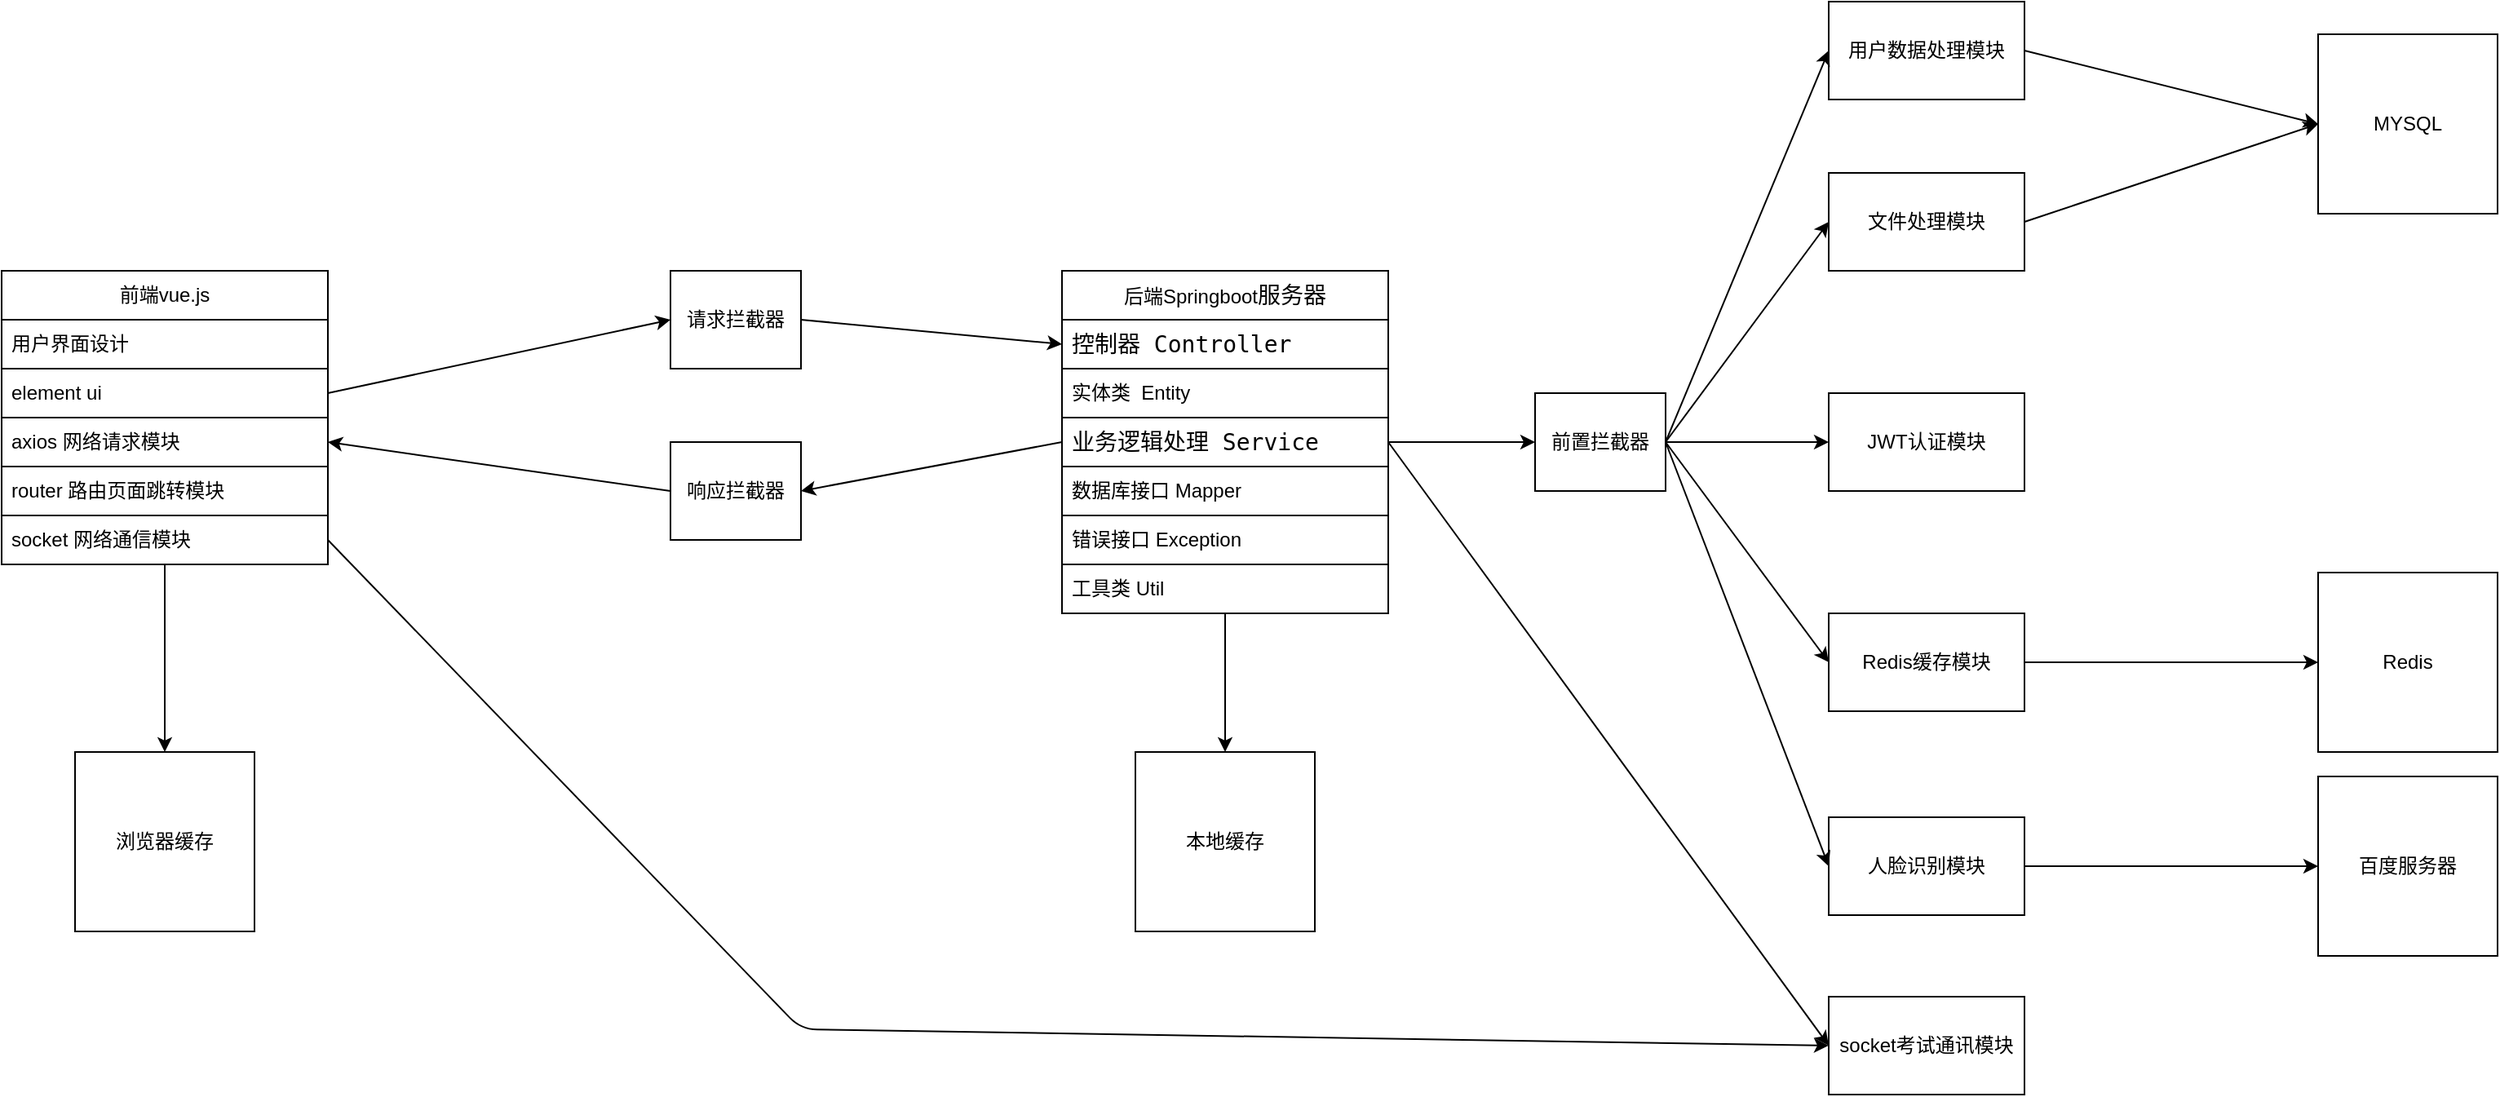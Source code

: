 <mxfile scale="1" border="50">
    <diagram id="Z99NbSe4vz-zhZNeXDHL" name="第 1 页">
        <mxGraphModel dx="2499" dy="798" grid="0" gridSize="50" guides="0" tooltips="1" connect="1" arrows="1" fold="1" page="1" pageScale="1" pageWidth="1169" pageHeight="827" background="#FFFFFF" math="0" shadow="0">
            <root>
                <mxCell id="0"/>
                <mxCell id="1" parent="0"/>
                <mxCell id="67" value="" style="edgeStyle=none;html=1;fontColor=#000000;labelBorderColor=none;labelBackgroundColor=#FFFFFF;fillColor=none;strokeColor=#000000;" edge="1" parent="1" source="2" target="48">
                    <mxGeometry relative="1" as="geometry"/>
                </mxCell>
                <mxCell id="2" value="前端vue.js" style="swimlane;fontStyle=0;childLayout=stackLayout;horizontal=1;startSize=30;horizontalStack=0;resizeParent=1;resizeParentMax=0;resizeLast=0;collapsible=1;marginBottom=0;whiteSpace=wrap;html=1;labelBorderColor=none;labelBackgroundColor=#FFFFFF;fillColor=none;strokeColor=#000000;fontColor=#000000;" vertex="1" parent="1">
                    <mxGeometry x="-490" y="175" width="200" height="180" as="geometry"/>
                </mxCell>
                <mxCell id="3" value="用户界面设计" style="text;align=left;verticalAlign=middle;spacingLeft=4;spacingRight=4;overflow=hidden;points=[[0,0.5],[1,0.5]];portConstraint=eastwest;rotatable=0;whiteSpace=wrap;html=1;labelBorderColor=none;labelBackgroundColor=#FFFFFF;fillColor=none;strokeColor=#000000;fontColor=#000000;" vertex="1" parent="2">
                    <mxGeometry y="30" width="200" height="30" as="geometry"/>
                </mxCell>
                <mxCell id="4" value="element ui" style="text;align=left;verticalAlign=middle;spacingLeft=4;spacingRight=4;overflow=hidden;points=[[0,0.5],[1,0.5]];portConstraint=eastwest;rotatable=0;whiteSpace=wrap;html=1;labelBorderColor=none;labelBackgroundColor=#FFFFFF;fillColor=none;strokeColor=#000000;fontColor=#000000;" vertex="1" parent="2">
                    <mxGeometry y="60" width="200" height="30" as="geometry"/>
                </mxCell>
                <mxCell id="5" value="axios 网络请求模块" style="text;align=left;verticalAlign=middle;spacingLeft=4;spacingRight=4;overflow=hidden;points=[[0,0.5],[1,0.5]];portConstraint=eastwest;rotatable=0;whiteSpace=wrap;html=1;labelBorderColor=none;labelBackgroundColor=#FFFFFF;fillColor=none;strokeColor=#000000;fontColor=#000000;" vertex="1" parent="2">
                    <mxGeometry y="90" width="200" height="30" as="geometry"/>
                </mxCell>
                <mxCell id="8" value="router 路由页面跳转模块" style="text;align=left;verticalAlign=middle;spacingLeft=4;spacingRight=4;overflow=hidden;points=[[0,0.5],[1,0.5]];portConstraint=eastwest;rotatable=0;whiteSpace=wrap;html=1;labelBorderColor=none;labelBackgroundColor=#FFFFFF;fillColor=none;strokeColor=#000000;fontColor=#000000;" vertex="1" parent="2">
                    <mxGeometry y="120" width="200" height="30" as="geometry"/>
                </mxCell>
                <mxCell id="7" value="socket 网络通信模块" style="text;align=left;verticalAlign=middle;spacingLeft=4;spacingRight=4;overflow=hidden;points=[[0,0.5],[1,0.5]];portConstraint=eastwest;rotatable=0;whiteSpace=wrap;html=1;labelBorderColor=none;labelBackgroundColor=#FFFFFF;fillColor=none;strokeColor=#000000;fontColor=#000000;" vertex="1" parent="2">
                    <mxGeometry y="150" width="200" height="30" as="geometry"/>
                </mxCell>
                <mxCell id="53" value="" style="edgeStyle=none;html=1;fontColor=#000000;labelBorderColor=none;labelBackgroundColor=#FFFFFF;fillColor=none;strokeColor=#000000;" edge="1" parent="1" source="9" target="52">
                    <mxGeometry relative="1" as="geometry"/>
                </mxCell>
                <mxCell id="9" value="后端Springboot&lt;span style=&quot;font-family: &amp;quot;Söhne Mono&amp;quot;, Monaco, &amp;quot;Andale Mono&amp;quot;, &amp;quot;Ubuntu Mono&amp;quot;, monospace; font-size: 14px; text-align: left;&quot;&gt;服务器&lt;/span&gt;" style="swimlane;fontStyle=0;childLayout=stackLayout;horizontal=1;startSize=30;horizontalStack=0;resizeParent=1;resizeParentMax=0;resizeLast=0;collapsible=1;marginBottom=0;whiteSpace=wrap;html=1;labelBorderColor=none;labelBackgroundColor=#FFFFFF;fillColor=none;strokeColor=#000000;fontColor=#000000;" vertex="1" parent="1">
                    <mxGeometry x="160" y="175" width="200" height="210" as="geometry"/>
                </mxCell>
                <mxCell id="10" value="&lt;span style=&quot;font-family: &amp;quot;Söhne Mono&amp;quot;, Monaco, &amp;quot;Andale Mono&amp;quot;, &amp;quot;Ubuntu Mono&amp;quot;, monospace; font-size: 14px;&quot;&gt;控制器 Controller&lt;/span&gt;" style="text;align=left;verticalAlign=middle;spacingLeft=4;spacingRight=4;overflow=hidden;points=[[0,0.5],[1,0.5]];portConstraint=eastwest;rotatable=0;whiteSpace=wrap;html=1;labelBorderColor=none;labelBackgroundColor=#FFFFFF;fillColor=none;strokeColor=#000000;fontColor=#000000;" vertex="1" parent="9">
                    <mxGeometry y="30" width="200" height="30" as="geometry"/>
                </mxCell>
                <mxCell id="17" value="实体类&amp;nbsp; Entity" style="text;align=left;verticalAlign=middle;spacingLeft=4;spacingRight=4;overflow=hidden;points=[[0,0.5],[1,0.5]];portConstraint=eastwest;rotatable=0;whiteSpace=wrap;html=1;labelBorderColor=none;labelBackgroundColor=#FFFFFF;fillColor=none;strokeColor=#000000;fontColor=#000000;" vertex="1" parent="9">
                    <mxGeometry y="60" width="200" height="30" as="geometry"/>
                </mxCell>
                <mxCell id="11" value="&lt;span style=&quot;font-family: &amp;quot;Söhne Mono&amp;quot;, Monaco, &amp;quot;Andale Mono&amp;quot;, &amp;quot;Ubuntu Mono&amp;quot;, monospace; font-size: 14px;&quot;&gt;业务逻辑处理 Service&lt;/span&gt;" style="text;align=left;verticalAlign=middle;spacingLeft=4;spacingRight=4;overflow=hidden;points=[[0,0.5],[1,0.5]];portConstraint=eastwest;rotatable=0;whiteSpace=wrap;html=1;labelBorderColor=none;labelBackgroundColor=#FFFFFF;fillColor=none;strokeColor=#000000;fontColor=#000000;" vertex="1" parent="9">
                    <mxGeometry y="90" width="200" height="30" as="geometry"/>
                </mxCell>
                <mxCell id="12" value="数据库接口 Mapper" style="text;align=left;verticalAlign=middle;spacingLeft=4;spacingRight=4;overflow=hidden;points=[[0,0.5],[1,0.5]];portConstraint=eastwest;rotatable=0;whiteSpace=wrap;html=1;labelBorderColor=none;labelBackgroundColor=#FFFFFF;fillColor=none;strokeColor=#000000;fontColor=#000000;" vertex="1" parent="9">
                    <mxGeometry y="120" width="200" height="30" as="geometry"/>
                </mxCell>
                <mxCell id="13" value="错误接口 Exception" style="text;align=left;verticalAlign=middle;spacingLeft=4;spacingRight=4;overflow=hidden;points=[[0,0.5],[1,0.5]];portConstraint=eastwest;rotatable=0;whiteSpace=wrap;html=1;labelBorderColor=none;labelBackgroundColor=#FFFFFF;fillColor=none;strokeColor=#000000;fontColor=#000000;" vertex="1" parent="9">
                    <mxGeometry y="150" width="200" height="30" as="geometry"/>
                </mxCell>
                <mxCell id="14" value="工具类 Util" style="text;align=left;verticalAlign=middle;spacingLeft=4;spacingRight=4;overflow=hidden;points=[[0,0.5],[1,0.5]];portConstraint=eastwest;rotatable=0;whiteSpace=wrap;html=1;labelBorderColor=none;labelBackgroundColor=#FFFFFF;fillColor=none;strokeColor=#000000;fontColor=#000000;" vertex="1" parent="9">
                    <mxGeometry y="180" width="200" height="30" as="geometry"/>
                </mxCell>
                <mxCell id="25" value="JWT认证模块" style="rounded=0;whiteSpace=wrap;html=1;flipV=1;labelBorderColor=none;labelBackgroundColor=#FFFFFF;fillColor=none;strokeColor=#000000;fontColor=#000000;" vertex="1" parent="1">
                    <mxGeometry x="630" y="250" width="120" height="60" as="geometry"/>
                </mxCell>
                <mxCell id="38" style="edgeStyle=none;html=1;exitX=1;exitY=0.5;exitDx=0;exitDy=0;entryX=0;entryY=0.5;entryDx=0;entryDy=0;fontColor=#000000;labelBorderColor=none;labelBackgroundColor=#FFFFFF;fillColor=none;strokeColor=#000000;" edge="1" parent="1" source="26" target="35">
                    <mxGeometry relative="1" as="geometry"/>
                </mxCell>
                <mxCell id="26" value="用户数据处理模块" style="rounded=0;whiteSpace=wrap;html=1;flipV=1;labelBorderColor=none;labelBackgroundColor=#FFFFFF;fillColor=none;strokeColor=#000000;fontColor=#000000;" vertex="1" parent="1">
                    <mxGeometry x="630" y="10" width="120" height="60" as="geometry"/>
                </mxCell>
                <mxCell id="51" style="edgeStyle=none;html=1;exitX=1;exitY=0.5;exitDx=0;exitDy=0;entryX=0;entryY=0.5;entryDx=0;entryDy=0;fontColor=#000000;labelBorderColor=none;labelBackgroundColor=#FFFFFF;fillColor=none;strokeColor=#000000;" edge="1" parent="1" source="27" target="50">
                    <mxGeometry relative="1" as="geometry"/>
                </mxCell>
                <mxCell id="27" value="人脸识别模块" style="rounded=0;whiteSpace=wrap;html=1;flipV=1;labelBorderColor=none;labelBackgroundColor=#FFFFFF;fillColor=none;strokeColor=#000000;fontColor=#000000;" vertex="1" parent="1">
                    <mxGeometry x="630" y="510" width="120" height="60" as="geometry"/>
                </mxCell>
                <mxCell id="40" style="edgeStyle=none;html=1;exitX=1;exitY=0.5;exitDx=0;exitDy=0;entryX=0;entryY=0.5;entryDx=0;entryDy=0;fontColor=#000000;labelBorderColor=none;labelBackgroundColor=#FFFFFF;fillColor=none;strokeColor=#000000;" edge="1" parent="1" source="28" target="35">
                    <mxGeometry relative="1" as="geometry"/>
                </mxCell>
                <mxCell id="28" value="文件处理模块" style="rounded=0;whiteSpace=wrap;html=1;flipV=1;labelBorderColor=none;labelBackgroundColor=#FFFFFF;fillColor=none;strokeColor=#000000;fontColor=#000000;" vertex="1" parent="1">
                    <mxGeometry x="630" y="115" width="120" height="60" as="geometry"/>
                </mxCell>
                <mxCell id="37" style="edgeStyle=none;html=1;exitX=1;exitY=0.5;exitDx=0;exitDy=0;entryX=0;entryY=0.5;entryDx=0;entryDy=0;fontColor=#000000;labelBorderColor=none;labelBackgroundColor=#FFFFFF;fillColor=none;strokeColor=#000000;" edge="1" parent="1" source="31" target="36">
                    <mxGeometry relative="1" as="geometry"/>
                </mxCell>
                <mxCell id="31" value="Redis缓存模块" style="rounded=0;whiteSpace=wrap;html=1;flipV=1;labelBorderColor=none;labelBackgroundColor=#FFFFFF;fillColor=none;strokeColor=#000000;fontColor=#000000;" vertex="1" parent="1">
                    <mxGeometry x="630" y="385" width="120" height="60" as="geometry"/>
                </mxCell>
                <mxCell id="62" value="" style="edgeStyle=none;html=1;fontColor=#000000;labelBorderColor=none;labelBackgroundColor=#FFFFFF;fillColor=none;strokeColor=#000000;" edge="1" parent="1" source="32" target="25">
                    <mxGeometry relative="1" as="geometry"/>
                </mxCell>
                <mxCell id="71" style="edgeStyle=none;html=1;exitX=1;exitY=0.5;exitDx=0;exitDy=0;entryX=0;entryY=0.5;entryDx=0;entryDy=0;fontColor=#000000;labelBorderColor=none;labelBackgroundColor=#FFFFFF;fillColor=none;strokeColor=#000000;" edge="1" parent="1" source="32" target="26">
                    <mxGeometry relative="1" as="geometry"/>
                </mxCell>
                <mxCell id="72" style="edgeStyle=none;html=1;exitX=1;exitY=0.5;exitDx=0;exitDy=0;entryX=0;entryY=0.5;entryDx=0;entryDy=0;fontColor=#000000;labelBorderColor=none;labelBackgroundColor=#FFFFFF;fillColor=none;strokeColor=#000000;" edge="1" parent="1" source="32" target="28">
                    <mxGeometry relative="1" as="geometry"/>
                </mxCell>
                <mxCell id="73" style="edgeStyle=none;html=1;exitX=1;exitY=0.5;exitDx=0;exitDy=0;entryX=0;entryY=0.5;entryDx=0;entryDy=0;fontColor=#000000;labelBorderColor=none;labelBackgroundColor=#FFFFFF;fillColor=none;strokeColor=#000000;" edge="1" parent="1" source="32" target="31">
                    <mxGeometry relative="1" as="geometry"/>
                </mxCell>
                <mxCell id="74" style="edgeStyle=none;html=1;exitX=1;exitY=0.5;exitDx=0;exitDy=0;entryX=0;entryY=0.5;entryDx=0;entryDy=0;fontColor=#000000;labelBorderColor=none;labelBackgroundColor=#FFFFFF;fillColor=none;strokeColor=#000000;" edge="1" parent="1" source="32" target="27">
                    <mxGeometry relative="1" as="geometry"/>
                </mxCell>
                <mxCell id="32" value="前置拦截器" style="rounded=0;whiteSpace=wrap;html=1;labelBorderColor=none;labelBackgroundColor=#FFFFFF;fillColor=none;strokeColor=#000000;fontColor=#000000;" vertex="1" parent="1">
                    <mxGeometry x="450" y="250" width="80" height="60" as="geometry"/>
                </mxCell>
                <mxCell id="35" value="MYSQL" style="whiteSpace=wrap;html=1;aspect=fixed;labelBorderColor=none;labelBackgroundColor=#FFFFFF;fillColor=none;strokeColor=#000000;fontColor=#000000;" vertex="1" parent="1">
                    <mxGeometry x="930" y="30" width="110" height="110" as="geometry"/>
                </mxCell>
                <mxCell id="36" value="Redis" style="whiteSpace=wrap;html=1;aspect=fixed;labelBorderColor=none;labelBackgroundColor=#FFFFFF;fillColor=none;strokeColor=#000000;fontColor=#000000;" vertex="1" parent="1">
                    <mxGeometry x="930" y="360" width="110" height="110" as="geometry"/>
                </mxCell>
                <mxCell id="64" style="edgeStyle=none;html=1;exitX=1;exitY=0.5;exitDx=0;exitDy=0;entryX=0;entryY=0.5;entryDx=0;entryDy=0;fontColor=#000000;labelBorderColor=none;labelBackgroundColor=#FFFFFF;fillColor=none;strokeColor=#000000;" edge="1" parent="1" source="41" target="10">
                    <mxGeometry relative="1" as="geometry"/>
                </mxCell>
                <mxCell id="41" value="请求拦截器" style="rounded=0;whiteSpace=wrap;html=1;labelBorderColor=none;labelBackgroundColor=#FFFFFF;fillColor=none;strokeColor=#000000;fontColor=#000000;" vertex="1" parent="1">
                    <mxGeometry x="-80" y="175" width="80" height="60" as="geometry"/>
                </mxCell>
                <mxCell id="66" style="edgeStyle=none;html=1;exitX=0;exitY=0.5;exitDx=0;exitDy=0;entryX=1;entryY=0.5;entryDx=0;entryDy=0;fontColor=#000000;labelBorderColor=none;labelBackgroundColor=#FFFFFF;fillColor=none;strokeColor=#000000;" edge="1" parent="1" source="42" target="5">
                    <mxGeometry relative="1" as="geometry"/>
                </mxCell>
                <mxCell id="42" value="响应拦截器" style="rounded=0;whiteSpace=wrap;html=1;labelBorderColor=none;labelBackgroundColor=#FFFFFF;fillColor=none;strokeColor=#000000;fontColor=#000000;" vertex="1" parent="1">
                    <mxGeometry x="-80" y="280" width="80" height="60" as="geometry"/>
                </mxCell>
                <mxCell id="48" value="浏览器缓存" style="whiteSpace=wrap;html=1;aspect=fixed;labelBorderColor=none;labelBackgroundColor=#FFFFFF;fillColor=none;strokeColor=#000000;fontColor=#000000;" vertex="1" parent="1">
                    <mxGeometry x="-445" y="470" width="110" height="110" as="geometry"/>
                </mxCell>
                <mxCell id="50" value="百度服务器" style="whiteSpace=wrap;html=1;aspect=fixed;labelBorderColor=none;labelBackgroundColor=#FFFFFF;fillColor=none;strokeColor=#000000;fontColor=#000000;" vertex="1" parent="1">
                    <mxGeometry x="930" y="485" width="110" height="110" as="geometry"/>
                </mxCell>
                <mxCell id="52" value="本地缓存" style="whiteSpace=wrap;html=1;aspect=fixed;labelBorderColor=none;labelBackgroundColor=#FFFFFF;fillColor=none;strokeColor=#000000;fontColor=#000000;" vertex="1" parent="1">
                    <mxGeometry x="205" y="470" width="110" height="110" as="geometry"/>
                </mxCell>
                <mxCell id="56" value="socket考试通讯模块" style="rounded=0;whiteSpace=wrap;html=1;flipV=1;labelBorderColor=none;labelBackgroundColor=#FFFFFF;fillColor=none;strokeColor=#000000;fontColor=#000000;" vertex="1" parent="1">
                    <mxGeometry x="630" y="620" width="120" height="60" as="geometry"/>
                </mxCell>
                <mxCell id="63" style="edgeStyle=none;html=1;exitX=1;exitY=0.5;exitDx=0;exitDy=0;entryX=0;entryY=0.5;entryDx=0;entryDy=0;fontColor=#000000;labelBorderColor=none;labelBackgroundColor=#FFFFFF;fillColor=none;strokeColor=#000000;" edge="1" parent="1" source="4" target="41">
                    <mxGeometry relative="1" as="geometry"/>
                </mxCell>
                <mxCell id="65" style="edgeStyle=none;html=1;exitX=0;exitY=0.5;exitDx=0;exitDy=0;entryX=1;entryY=0.5;entryDx=0;entryDy=0;fontColor=#000000;labelBorderColor=none;labelBackgroundColor=#FFFFFF;fillColor=none;strokeColor=#000000;" edge="1" parent="1" source="11" target="42">
                    <mxGeometry relative="1" as="geometry"/>
                </mxCell>
                <mxCell id="68" style="edgeStyle=none;html=1;exitX=1;exitY=0.5;exitDx=0;exitDy=0;entryX=0;entryY=0.5;entryDx=0;entryDy=0;fontColor=#000000;labelBorderColor=none;labelBackgroundColor=#FFFFFF;fillColor=none;strokeColor=#000000;" edge="1" parent="1" source="11" target="32">
                    <mxGeometry relative="1" as="geometry"/>
                </mxCell>
                <mxCell id="76" style="edgeStyle=none;html=1;exitX=1;exitY=0.5;exitDx=0;exitDy=0;entryX=0;entryY=0.5;entryDx=0;entryDy=0;fontColor=#000000;labelBorderColor=none;labelBackgroundColor=#FFFFFF;fillColor=none;strokeColor=#000000;" edge="1" parent="1" source="7" target="56">
                    <mxGeometry relative="1" as="geometry">
                        <Array as="points">
                            <mxPoint y="640"/>
                        </Array>
                    </mxGeometry>
                </mxCell>
                <mxCell id="79" style="edgeStyle=none;html=1;exitX=1;exitY=0.5;exitDx=0;exitDy=0;entryX=0;entryY=0.5;entryDx=0;entryDy=0;fontColor=#000000;labelBorderColor=none;labelBackgroundColor=#FFFFFF;fillColor=none;strokeColor=#000000;" edge="1" parent="1" source="11" target="56">
                    <mxGeometry relative="1" as="geometry"/>
                </mxCell>
            </root>
        </mxGraphModel>
    </diagram>
</mxfile>